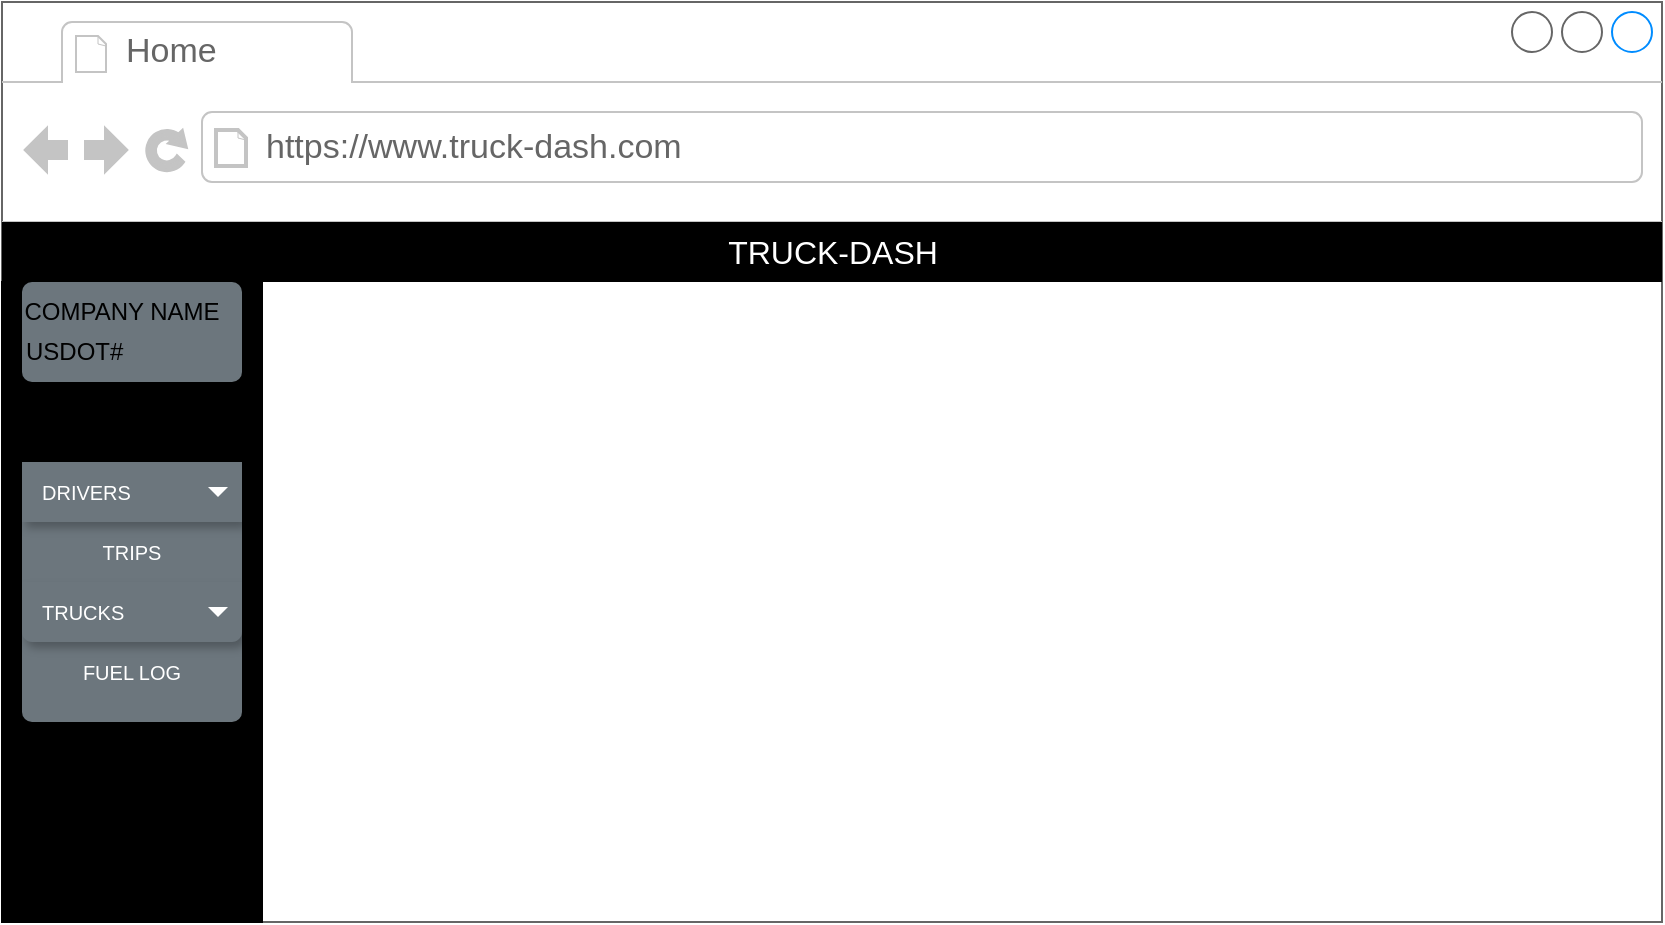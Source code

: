 <mxfile version="24.5.3" type="device">
  <diagram name="Page-1" id="o2-VMbF40ZvzbHeDxm95">
    <mxGraphModel dx="1593" dy="1008" grid="1" gridSize="10" guides="1" tooltips="1" connect="1" arrows="1" fold="1" page="1" pageScale="1" pageWidth="850" pageHeight="1100" math="0" shadow="0">
      <root>
        <mxCell id="0" />
        <mxCell id="1" parent="0" />
        <mxCell id="Mxw5a7tmivOchAvpzlhm-1" value="" style="strokeWidth=1;shadow=0;dashed=0;align=center;html=1;shape=mxgraph.mockup.containers.browserWindow;rSize=0;strokeColor=#666666;strokeColor2=#008cff;strokeColor3=#c4c4c4;mainText=,;recursiveResize=0;" vertex="1" parent="1">
          <mxGeometry x="10" y="30" width="830" height="460" as="geometry" />
        </mxCell>
        <mxCell id="Mxw5a7tmivOchAvpzlhm-2" value="Home" style="strokeWidth=1;shadow=0;dashed=0;align=center;html=1;shape=mxgraph.mockup.containers.anchor;fontSize=17;fontColor=#666666;align=left;whiteSpace=wrap;" vertex="1" parent="Mxw5a7tmivOchAvpzlhm-1">
          <mxGeometry x="60" y="12" width="110" height="26" as="geometry" />
        </mxCell>
        <mxCell id="Mxw5a7tmivOchAvpzlhm-3" value="https://www.truck-dash.com" style="strokeWidth=1;shadow=0;dashed=0;align=center;html=1;shape=mxgraph.mockup.containers.anchor;rSize=0;fontSize=17;fontColor=#666666;align=left;" vertex="1" parent="Mxw5a7tmivOchAvpzlhm-1">
          <mxGeometry x="130" y="60" width="250" height="26" as="geometry" />
        </mxCell>
        <mxCell id="Mxw5a7tmivOchAvpzlhm-7" value="TRUCK-DASH" style="html=1;shadow=0;dashed=0;fillColor=#000000;strokeColor=none;fontSize=16;fontColor=#ffffff;align=center;spacing=15;" vertex="1" parent="Mxw5a7tmivOchAvpzlhm-1">
          <mxGeometry y="110" width="830" height="30" as="geometry" />
        </mxCell>
        <mxCell id="Mxw5a7tmivOchAvpzlhm-14" value="" style="rounded=0;whiteSpace=wrap;html=1;fillColor=#000000;" vertex="1" parent="Mxw5a7tmivOchAvpzlhm-1">
          <mxGeometry y="140" width="130" height="320" as="geometry" />
        </mxCell>
        <mxCell id="Mxw5a7tmivOchAvpzlhm-25" value="" style="html=1;shadow=0;dashed=0;shape=mxgraph.bootstrap.rrect;rSize=5;strokeColor=none;html=1;whiteSpace=wrap;fillColor=#6C767D;fontColor=#ffffff;sketch=0;" vertex="1" parent="Mxw5a7tmivOchAvpzlhm-1">
          <mxGeometry x="10" y="230" width="110" height="130" as="geometry" />
        </mxCell>
        <mxCell id="Mxw5a7tmivOchAvpzlhm-27" value="&lt;font style=&quot;font-size: 10px;&quot;&gt;TRIPS&lt;/font&gt;" style="strokeColor=inherit;fillColor=inherit;gradientColor=inherit;fontColor=inherit;html=1;shadow=0;dashed=0;perimeter=none;whiteSpace=wrap;resizeWidth=1;sketch=0;" vertex="1" parent="Mxw5a7tmivOchAvpzlhm-25">
          <mxGeometry width="110.0" height="30" relative="1" as="geometry">
            <mxPoint y="30" as="offset" />
          </mxGeometry>
        </mxCell>
        <mxCell id="Mxw5a7tmivOchAvpzlhm-28" value="&lt;font style=&quot;font-size: 10px;&quot;&gt;FUEL LOG&lt;/font&gt;" style="strokeColor=inherit;fillColor=inherit;gradientColor=inherit;fontColor=inherit;html=1;shadow=0;dashed=0;perimeter=none;whiteSpace=wrap;resizeWidth=1;sketch=0;" vertex="1" parent="Mxw5a7tmivOchAvpzlhm-25">
          <mxGeometry width="110.0" height="30" relative="1" as="geometry">
            <mxPoint y="90" as="offset" />
          </mxGeometry>
        </mxCell>
        <mxCell id="Mxw5a7tmivOchAvpzlhm-30" value="&lt;font style=&quot;font-size: 10px;&quot;&gt;DRIVERS&lt;/font&gt;" style="strokeColor=inherit;fillColor=inherit;gradientColor=inherit;fontColor=inherit;html=1;shadow=1;dashed=0;perimeter=none;whiteSpace=wrap;resizeWidth=1;align=left;spacing=10;sketch=0;" vertex="1" parent="Mxw5a7tmivOchAvpzlhm-25">
          <mxGeometry width="110.0" height="30" relative="1" as="geometry">
            <mxPoint as="offset" />
          </mxGeometry>
        </mxCell>
        <mxCell id="Mxw5a7tmivOchAvpzlhm-31" value="" style="shape=triangle;direction=south;fillColor=#ffffff;strokeColor=none;perimeter=none;sketch=0;" vertex="1" parent="Mxw5a7tmivOchAvpzlhm-30">
          <mxGeometry x="1" y="0.5" width="10" height="5" relative="1" as="geometry">
            <mxPoint x="-17" y="-2.5" as="offset" />
          </mxGeometry>
        </mxCell>
        <mxCell id="Mxw5a7tmivOchAvpzlhm-32" value="&lt;font style=&quot;font-size: 10px;&quot;&gt;TRUCKS&lt;/font&gt;" style="strokeColor=inherit;fillColor=inherit;gradientColor=inherit;fontColor=inherit;html=1;shadow=1;dashed=0;shape=mxgraph.bootstrap.bottomButton;rSize=5;perimeter=none;whiteSpace=wrap;resizeWidth=1;resizeHeight=0;align=left;spacing=10;sketch=0;" vertex="1" parent="Mxw5a7tmivOchAvpzlhm-25">
          <mxGeometry y="1" width="110.0" height="30" relative="1" as="geometry">
            <mxPoint y="-70" as="offset" />
          </mxGeometry>
        </mxCell>
        <mxCell id="Mxw5a7tmivOchAvpzlhm-33" value="" style="shape=triangle;direction=south;fillColor=#ffffff;strokeColor=none;perimeter=none;sketch=0;" vertex="1" parent="Mxw5a7tmivOchAvpzlhm-32">
          <mxGeometry x="1" y="0.5" width="10" height="5" relative="1" as="geometry">
            <mxPoint x="-17" y="-2.5" as="offset" />
          </mxGeometry>
        </mxCell>
        <mxCell id="Mxw5a7tmivOchAvpzlhm-34" value="" style="html=1;shadow=0;dashed=0;shape=mxgraph.bootstrap.rrect;rSize=5;strokeColor=none;html=1;whiteSpace=wrap;fillColor=#6C767D;fontColor=#ffffff;sketch=0;" vertex="1" parent="Mxw5a7tmivOchAvpzlhm-1">
          <mxGeometry x="10" y="140" width="110" height="50" as="geometry" />
        </mxCell>
        <mxCell id="Mxw5a7tmivOchAvpzlhm-41" value="COMPANY NAME" style="text;html=1;align=center;verticalAlign=middle;whiteSpace=wrap;rounded=0;" vertex="1" parent="Mxw5a7tmivOchAvpzlhm-1">
          <mxGeometry x="10" y="140" width="100" height="30" as="geometry" />
        </mxCell>
        <mxCell id="Mxw5a7tmivOchAvpzlhm-56" value="USDOT#" style="text;html=1;align=left;verticalAlign=middle;whiteSpace=wrap;rounded=0;" vertex="1" parent="Mxw5a7tmivOchAvpzlhm-1">
          <mxGeometry x="10" y="160" width="100" height="30" as="geometry" />
        </mxCell>
      </root>
    </mxGraphModel>
  </diagram>
</mxfile>
